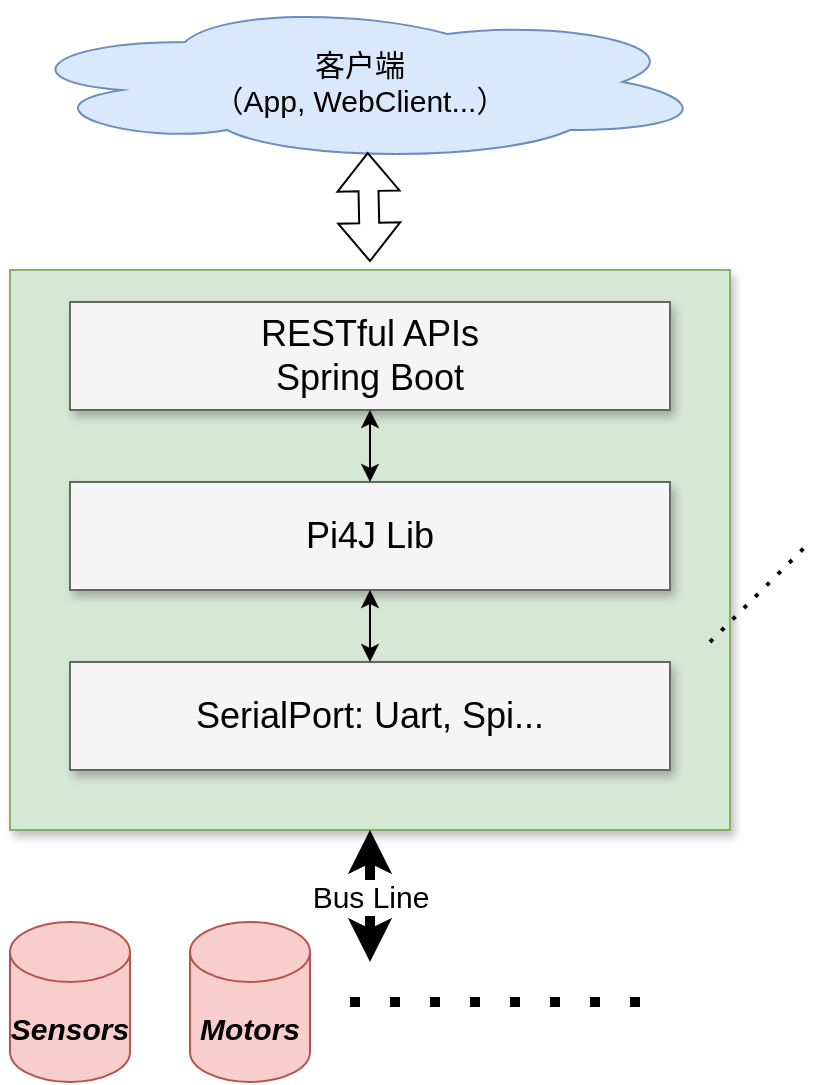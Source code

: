 <mxfile version="16.6.4" type="github">
  <diagram name="Page-1" id="90a13364-a465-7bf4-72fc-28e22215d7a0">
    <mxGraphModel dx="1497" dy="801" grid="1" gridSize="10" guides="1" tooltips="1" connect="1" arrows="1" fold="1" page="1" pageScale="1.5" pageWidth="1169" pageHeight="826" background="none" math="0" shadow="0">
      <root>
        <mxCell id="0" style=";html=1;" />
        <mxCell id="1" style=";html=1;" parent="0" />
        <mxCell id="e4oyUtV4jiV82-AvWmbW-1" value="" style="whiteSpace=wrap;html=1;shadow=1;fontSize=18;fillColor=#d5e8d4;strokeColor=#82b366;" vertex="1" parent="1">
          <mxGeometry x="180" y="444" width="360" height="280" as="geometry" />
        </mxCell>
        <mxCell id="e4oyUtV4jiV82-AvWmbW-2" value="RESTful APIs&lt;br&gt;Spring Boot" style="whiteSpace=wrap;html=1;shadow=1;fontSize=18;fillColor=#f5f5f5;strokeColor=#666666;" vertex="1" parent="1">
          <mxGeometry x="210" y="460" width="300" height="54" as="geometry" />
        </mxCell>
        <mxCell id="e4oyUtV4jiV82-AvWmbW-3" value="Pi4J Lib" style="whiteSpace=wrap;html=1;shadow=1;fontSize=18;fillColor=#f5f5f5;strokeColor=#666666;" vertex="1" parent="1">
          <mxGeometry x="210" y="550" width="300" height="54" as="geometry" />
        </mxCell>
        <mxCell id="e4oyUtV4jiV82-AvWmbW-5" value="SerialPort: Uart, Spi..." style="whiteSpace=wrap;html=1;shadow=1;fontSize=18;fillColor=#f5f5f5;strokeColor=#666666;" vertex="1" parent="1">
          <mxGeometry x="210" y="640" width="300" height="54" as="geometry" />
        </mxCell>
        <mxCell id="e4oyUtV4jiV82-AvWmbW-6" value="客户端&lt;br style=&quot;font-size: 15px;&quot;&gt;（App, WebClient...）" style="ellipse;shape=cloud;whiteSpace=wrap;html=1;fontSize=15;fillColor=#dae8fc;strokeColor=#6c8ebf;" vertex="1" parent="1">
          <mxGeometry x="180" y="310" width="350" height="80" as="geometry" />
        </mxCell>
        <mxCell id="e4oyUtV4jiV82-AvWmbW-7" value="" style="shape=flexArrow;endArrow=classic;startArrow=classic;html=1;rounded=0;fontSize=15;entryX=0.511;entryY=0.938;entryDx=0;entryDy=0;entryPerimeter=0;" edge="1" parent="1" target="e4oyUtV4jiV82-AvWmbW-6">
          <mxGeometry width="100" height="100" relative="1" as="geometry">
            <mxPoint x="360" y="440" as="sourcePoint" />
            <mxPoint x="420" y="420" as="targetPoint" />
          </mxGeometry>
        </mxCell>
        <mxCell id="e4oyUtV4jiV82-AvWmbW-8" value="" style="endArrow=classic;startArrow=classic;html=1;rounded=0;fontSize=15;entryX=0.5;entryY=1;entryDx=0;entryDy=0;exitX=0.5;exitY=0;exitDx=0;exitDy=0;" edge="1" parent="1" source="e4oyUtV4jiV82-AvWmbW-3" target="e4oyUtV4jiV82-AvWmbW-2">
          <mxGeometry width="50" height="50" relative="1" as="geometry">
            <mxPoint x="340" y="570" as="sourcePoint" />
            <mxPoint x="390" y="520" as="targetPoint" />
          </mxGeometry>
        </mxCell>
        <mxCell id="e4oyUtV4jiV82-AvWmbW-9" value="" style="endArrow=classic;startArrow=classic;html=1;rounded=0;fontSize=15;entryX=0.5;entryY=1;entryDx=0;entryDy=0;exitX=0.5;exitY=0;exitDx=0;exitDy=0;" edge="1" parent="1" source="e4oyUtV4jiV82-AvWmbW-5" target="e4oyUtV4jiV82-AvWmbW-3">
          <mxGeometry width="50" height="50" relative="1" as="geometry">
            <mxPoint x="370" y="560" as="sourcePoint" />
            <mxPoint x="370" y="524" as="targetPoint" />
          </mxGeometry>
        </mxCell>
        <mxCell id="e4oyUtV4jiV82-AvWmbW-10" value="Sensors" style="shape=cylinder3;whiteSpace=wrap;html=1;boundedLbl=1;backgroundOutline=1;size=15;fontSize=15;fillColor=#f8cecc;strokeColor=#b85450;fontStyle=3" vertex="1" parent="1">
          <mxGeometry x="180" y="770" width="60" height="80" as="geometry" />
        </mxCell>
        <mxCell id="e4oyUtV4jiV82-AvWmbW-11" value="Motors" style="shape=cylinder3;whiteSpace=wrap;html=1;boundedLbl=1;backgroundOutline=1;size=15;fontSize=15;fillColor=#f8cecc;strokeColor=#b85450;fontStyle=3" vertex="1" parent="1">
          <mxGeometry x="270" y="770" width="60" height="80" as="geometry" />
        </mxCell>
        <mxCell id="e4oyUtV4jiV82-AvWmbW-12" value="" style="endArrow=none;dashed=1;html=1;dashPattern=1 3;strokeWidth=2;rounded=0;fontSize=15;" edge="1" parent="1">
          <mxGeometry width="50" height="50" relative="1" as="geometry">
            <mxPoint x="530" y="630" as="sourcePoint" />
            <mxPoint x="580" y="580" as="targetPoint" />
          </mxGeometry>
        </mxCell>
        <mxCell id="e4oyUtV4jiV82-AvWmbW-13" value="" style="endArrow=none;dashed=1;html=1;dashPattern=1 3;strokeWidth=5;rounded=0;fontSize=15;" edge="1" parent="1">
          <mxGeometry width="50" height="50" relative="1" as="geometry">
            <mxPoint x="350" y="810" as="sourcePoint" />
            <mxPoint x="510" y="810" as="targetPoint" />
          </mxGeometry>
        </mxCell>
        <mxCell id="e4oyUtV4jiV82-AvWmbW-14" value="Bus Line" style="endArrow=classic;html=1;rounded=0;fontSize=15;strokeWidth=5;startArrow=classic;startFill=1;entryX=0.5;entryY=1;entryDx=0;entryDy=0;" edge="1" parent="1" target="e4oyUtV4jiV82-AvWmbW-1">
          <mxGeometry relative="1" as="geometry">
            <mxPoint x="360" y="790" as="sourcePoint" />
            <mxPoint x="390" y="740" as="targetPoint" />
          </mxGeometry>
        </mxCell>
      </root>
    </mxGraphModel>
  </diagram>
</mxfile>
